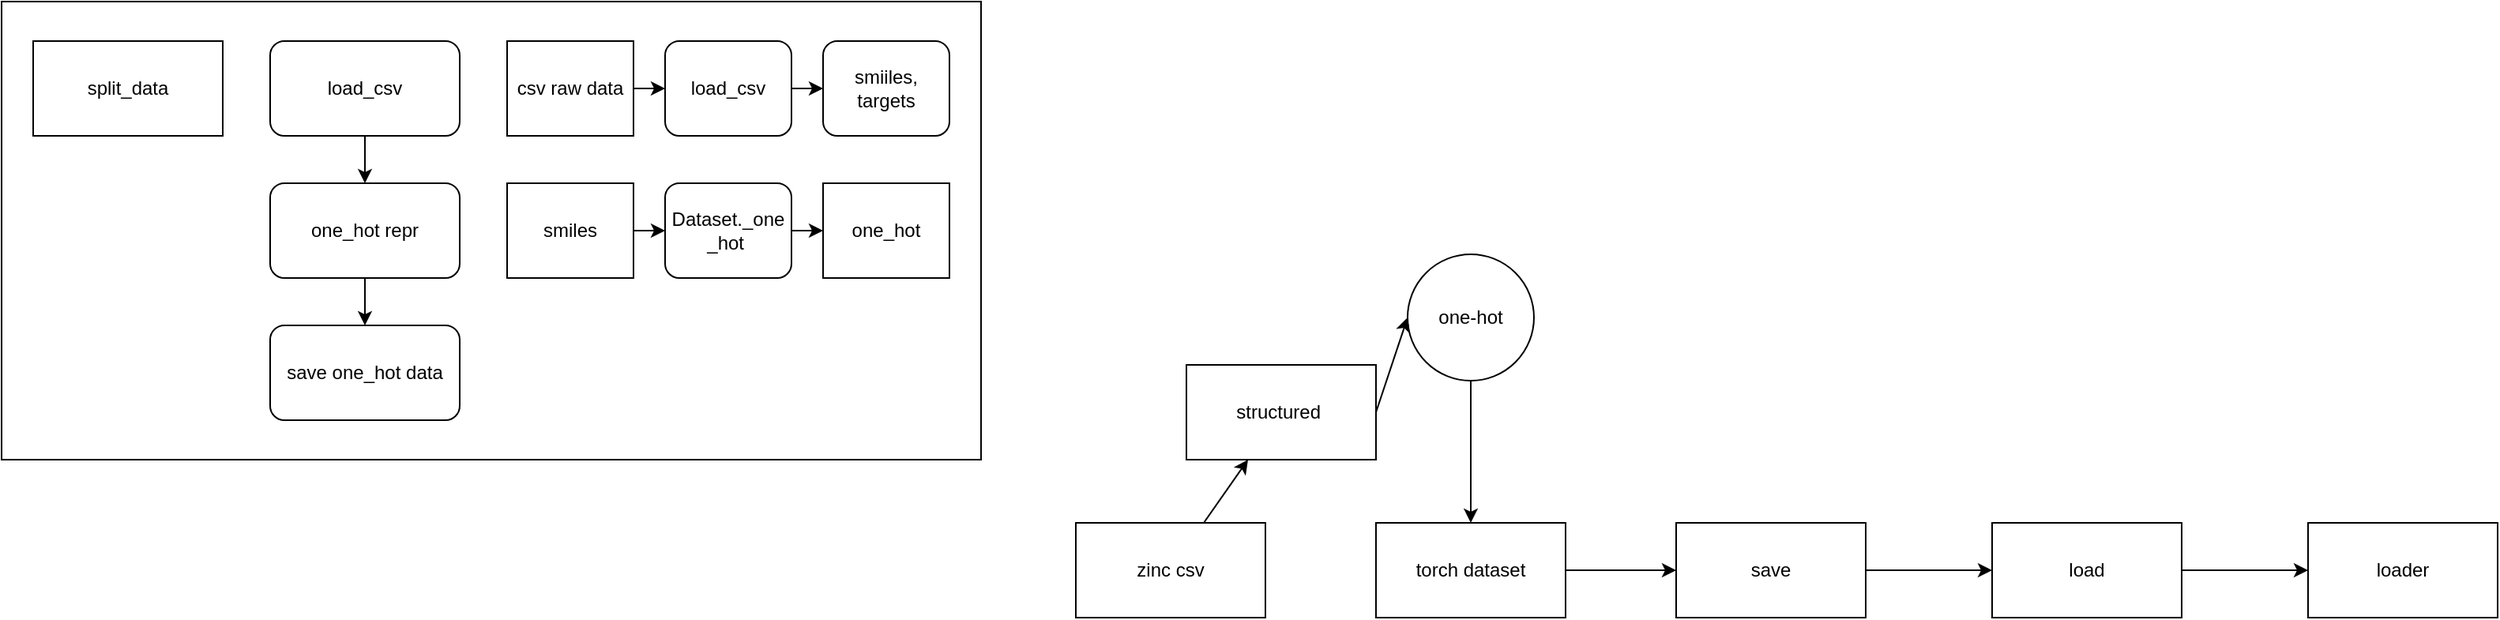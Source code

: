 <mxfile>
    <diagram id="gTPItKsnS4PwW2U1IcoF" name="Page-1">
        <mxGraphModel dx="1075" dy="396" grid="1" gridSize="10" guides="1" tooltips="1" connect="1" arrows="1" fold="1" page="1" pageScale="1" pageWidth="827" pageHeight="1169" math="0" shadow="0">
            <root>
                <mxCell id="0"/>
                <mxCell id="1" parent="0"/>
                <mxCell id="2" value="structured&amp;nbsp;" style="rounded=0;whiteSpace=wrap;html=1;" parent="1" vertex="1">
                    <mxGeometry x="800" y="260" width="120" height="60" as="geometry"/>
                </mxCell>
                <mxCell id="17" value="" style="edgeStyle=none;html=1;" parent="1" source="3" target="9" edge="1">
                    <mxGeometry relative="1" as="geometry"/>
                </mxCell>
                <mxCell id="3" value="one-hot" style="ellipse;whiteSpace=wrap;html=1;aspect=fixed;" parent="1" vertex="1">
                    <mxGeometry x="940" y="190" width="80" height="80" as="geometry"/>
                </mxCell>
                <mxCell id="5" value="" style="endArrow=classic;html=1;exitX=1;exitY=0.5;exitDx=0;exitDy=0;entryX=0;entryY=0.5;entryDx=0;entryDy=0;" parent="1" source="2" target="3" edge="1">
                    <mxGeometry width="50" height="50" relative="1" as="geometry">
                        <mxPoint x="990" y="340" as="sourcePoint"/>
                        <mxPoint x="1040" y="290" as="targetPoint"/>
                    </mxGeometry>
                </mxCell>
                <mxCell id="16" value="" style="edgeStyle=none;html=1;" parent="1" source="7" target="2" edge="1">
                    <mxGeometry relative="1" as="geometry"/>
                </mxCell>
                <mxCell id="7" value="zinc csv" style="rounded=0;whiteSpace=wrap;html=1;" parent="1" vertex="1">
                    <mxGeometry x="730" y="360" width="120" height="60" as="geometry"/>
                </mxCell>
                <mxCell id="9" value="torch dataset" style="rounded=0;whiteSpace=wrap;html=1;" parent="1" vertex="1">
                    <mxGeometry x="920" y="360" width="120" height="60" as="geometry"/>
                </mxCell>
                <mxCell id="13" value="" style="edgeStyle=none;html=1;" parent="1" source="10" target="12" edge="1">
                    <mxGeometry relative="1" as="geometry"/>
                </mxCell>
                <mxCell id="10" value="save" style="rounded=0;whiteSpace=wrap;html=1;" parent="1" vertex="1">
                    <mxGeometry x="1110" y="360" width="120" height="60" as="geometry"/>
                </mxCell>
                <mxCell id="11" value="" style="endArrow=classic;html=1;exitX=1;exitY=0.5;exitDx=0;exitDy=0;entryX=0;entryY=0.5;entryDx=0;entryDy=0;" parent="1" source="9" target="10" edge="1">
                    <mxGeometry width="50" height="50" relative="1" as="geometry">
                        <mxPoint x="1070" y="240" as="sourcePoint"/>
                        <mxPoint x="1220" y="240" as="targetPoint"/>
                    </mxGeometry>
                </mxCell>
                <mxCell id="15" value="" style="edgeStyle=none;html=1;" parent="1" source="12" target="14" edge="1">
                    <mxGeometry relative="1" as="geometry"/>
                </mxCell>
                <mxCell id="12" value="load" style="rounded=0;whiteSpace=wrap;html=1;" parent="1" vertex="1">
                    <mxGeometry x="1310" y="360" width="120" height="60" as="geometry"/>
                </mxCell>
                <mxCell id="14" value="loader" style="rounded=0;whiteSpace=wrap;html=1;" parent="1" vertex="1">
                    <mxGeometry x="1510" y="360" width="120" height="60" as="geometry"/>
                </mxCell>
                <mxCell id="39" value="" style="group" vertex="1" connectable="0" parent="1">
                    <mxGeometry x="50" y="30" width="620" height="290" as="geometry"/>
                </mxCell>
                <mxCell id="37" value="" style="whiteSpace=wrap;html=1;" vertex="1" parent="39">
                    <mxGeometry width="620" height="290" as="geometry"/>
                </mxCell>
                <mxCell id="18" value="split_data" style="rounded=0;whiteSpace=wrap;html=1;" parent="39" vertex="1">
                    <mxGeometry x="20" y="25" width="120" height="60" as="geometry"/>
                </mxCell>
                <mxCell id="19" value="load_csv&lt;br&gt;" style="rounded=1;whiteSpace=wrap;html=1;" parent="39" vertex="1">
                    <mxGeometry x="170" y="25" width="120" height="60" as="geometry"/>
                </mxCell>
                <mxCell id="20" value="one_hot repr" style="whiteSpace=wrap;html=1;rounded=1;" parent="39" vertex="1">
                    <mxGeometry x="170" y="115" width="120" height="60" as="geometry"/>
                </mxCell>
                <mxCell id="21" value="" style="edgeStyle=none;html=1;" parent="39" source="19" target="20" edge="1">
                    <mxGeometry relative="1" as="geometry"/>
                </mxCell>
                <mxCell id="23" value="load_csv&lt;br&gt;" style="rounded=1;whiteSpace=wrap;html=1;" parent="39" vertex="1">
                    <mxGeometry x="420" y="25" width="80" height="60" as="geometry"/>
                </mxCell>
                <mxCell id="25" value="" style="edgeStyle=none;html=1;" parent="39" target="23" edge="1">
                    <mxGeometry relative="1" as="geometry">
                        <mxPoint x="400" y="55" as="sourcePoint"/>
                    </mxGeometry>
                </mxCell>
                <mxCell id="26" value="csv raw data" style="rounded=0;whiteSpace=wrap;html=1;" parent="39" vertex="1">
                    <mxGeometry x="320" y="25" width="80" height="60" as="geometry"/>
                </mxCell>
                <mxCell id="27" value="smiiles, targets" style="rounded=1;whiteSpace=wrap;html=1;" parent="39" vertex="1">
                    <mxGeometry x="520" y="25" width="80" height="60" as="geometry"/>
                </mxCell>
                <mxCell id="28" value="" style="edgeStyle=none;html=1;" parent="39" source="23" target="27" edge="1">
                    <mxGeometry relative="1" as="geometry"/>
                </mxCell>
                <mxCell id="29" value="Dataset._one&lt;br&gt;_hot&amp;nbsp;" style="whiteSpace=wrap;html=1;rounded=1;" parent="39" vertex="1">
                    <mxGeometry x="420" y="115" width="80" height="60" as="geometry"/>
                </mxCell>
                <mxCell id="32" value="" style="edgeStyle=none;html=1;" parent="39" source="31" target="29" edge="1">
                    <mxGeometry relative="1" as="geometry"/>
                </mxCell>
                <mxCell id="31" value="smiles" style="rounded=0;whiteSpace=wrap;html=1;" parent="39" vertex="1">
                    <mxGeometry x="320" y="115" width="80" height="60" as="geometry"/>
                </mxCell>
                <mxCell id="34" value="one_hot" style="rounded=0;whiteSpace=wrap;html=1;" parent="39" vertex="1">
                    <mxGeometry x="520" y="115" width="80" height="60" as="geometry"/>
                </mxCell>
                <mxCell id="33" value="" style="edgeStyle=none;html=1;" parent="39" source="29" target="34" edge="1">
                    <mxGeometry relative="1" as="geometry"/>
                </mxCell>
                <mxCell id="35" value="save one_hot data" style="whiteSpace=wrap;html=1;rounded=1;" parent="39" vertex="1">
                    <mxGeometry x="170" y="205" width="120" height="60" as="geometry"/>
                </mxCell>
                <mxCell id="36" value="" style="edgeStyle=none;html=1;" parent="39" source="20" target="35" edge="1">
                    <mxGeometry relative="1" as="geometry"/>
                </mxCell>
            </root>
        </mxGraphModel>
    </diagram>
</mxfile>
